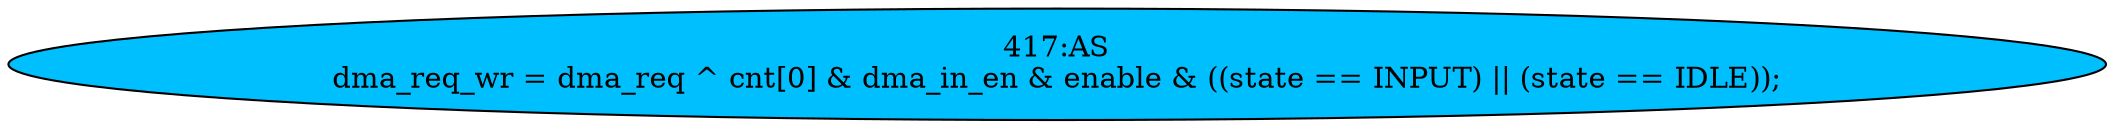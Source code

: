 strict digraph "" {
	node [label="\N"];
	"417:AS"	 [ast="<pyverilog.vparser.ast.Assign object at 0x7f79abcb9250>",
		def_var="['dma_req_wr']",
		fillcolor=deepskyblue,
		label="417:AS
dma_req_wr = dma_req ^ cnt[0] & dma_in_en & enable & ((state == INPUT) || (state == IDLE));",
		statements="[]",
		style=filled,
		typ=Assign,
		use_var="['dma_req', 'cnt', 'dma_in_en', 'enable', 'state', 'INPUT', 'state', 'IDLE']"];
}
